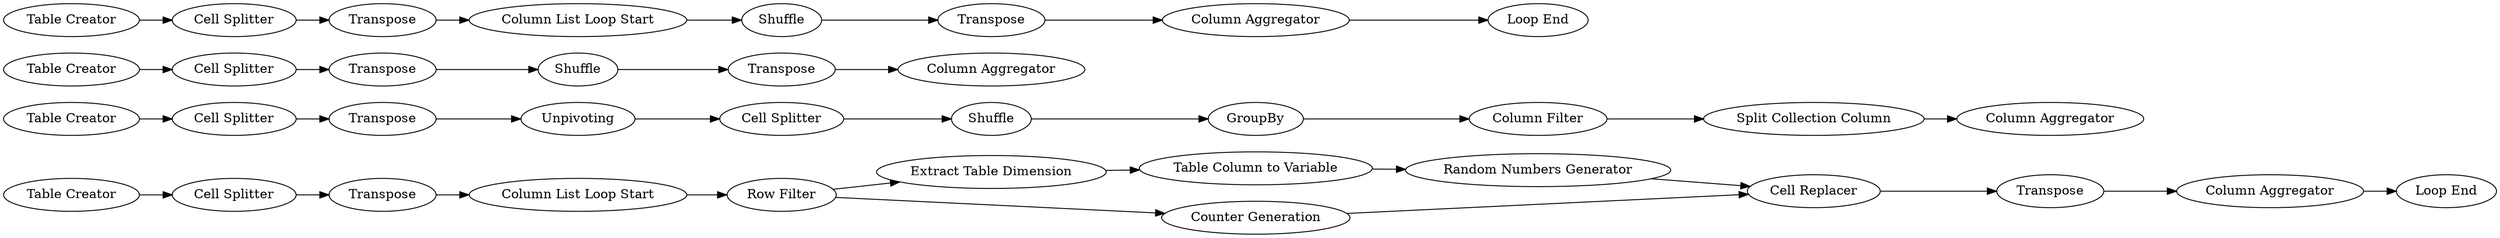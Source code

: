 digraph {
	1 [label="Table Creator"]
	10 [label="Cell Splitter"]
	11 [label=Transpose]
	12 [label="Column List Loop Start"]
	17 [label="Random Numbers Generator"]
	28 [label=Transpose]
	29 [label=Unpivoting]
	30 [label=Shuffle]
	32 [label=GroupBy]
	33 [label="Split Collection Column"]
	34 [label="Column Aggregator"]
	35 [label="Cell Splitter"]
	36 [label="Table Creator"]
	37 [label="Table Creator"]
	38 [label="Cell Splitter"]
	39 [label=Transpose]
	40 [label=Shuffle]
	41 [label=Transpose]
	42 [label="Column Aggregator"]
	43 [label=Transpose]
	44 [label="Column List Loop Start"]
	45 [label="Table Creator"]
	46 [label=Shuffle]
	47 [label=Transpose]
	48 [label="Column Aggregator"]
	49 [label="Loop End"]
	50 [label="Cell Splitter"]
	52 [label="Extract Table Dimension"]
	53 [label="Row Filter"]
	54 [label="Table Column to Variable"]
	55 [label="Counter Generation"]
	56 [label="Cell Replacer"]
	57 [label="Column Aggregator"]
	58 [label=Transpose]
	59 [label="Loop End"]
	62 [label="Cell Splitter"]
	63 [label="Column Filter"]
	1 -> 10
	10 -> 11
	11 -> 12
	12 -> 53
	17 -> 56
	28 -> 29
	29 -> 62
	30 -> 32
	32 -> 63
	33 -> 34
	35 -> 28
	36 -> 35
	37 -> 38
	38 -> 39
	39 -> 40
	40 -> 41
	41 -> 42
	43 -> 44
	44 -> 46
	45 -> 50
	46 -> 47
	47 -> 48
	48 -> 49
	50 -> 43
	52 -> 54
	53 -> 52
	53 -> 55
	54 -> 17
	55 -> 56
	56 -> 58
	57 -> 59
	58 -> 57
	62 -> 30
	63 -> 33
	rankdir=LR
}
